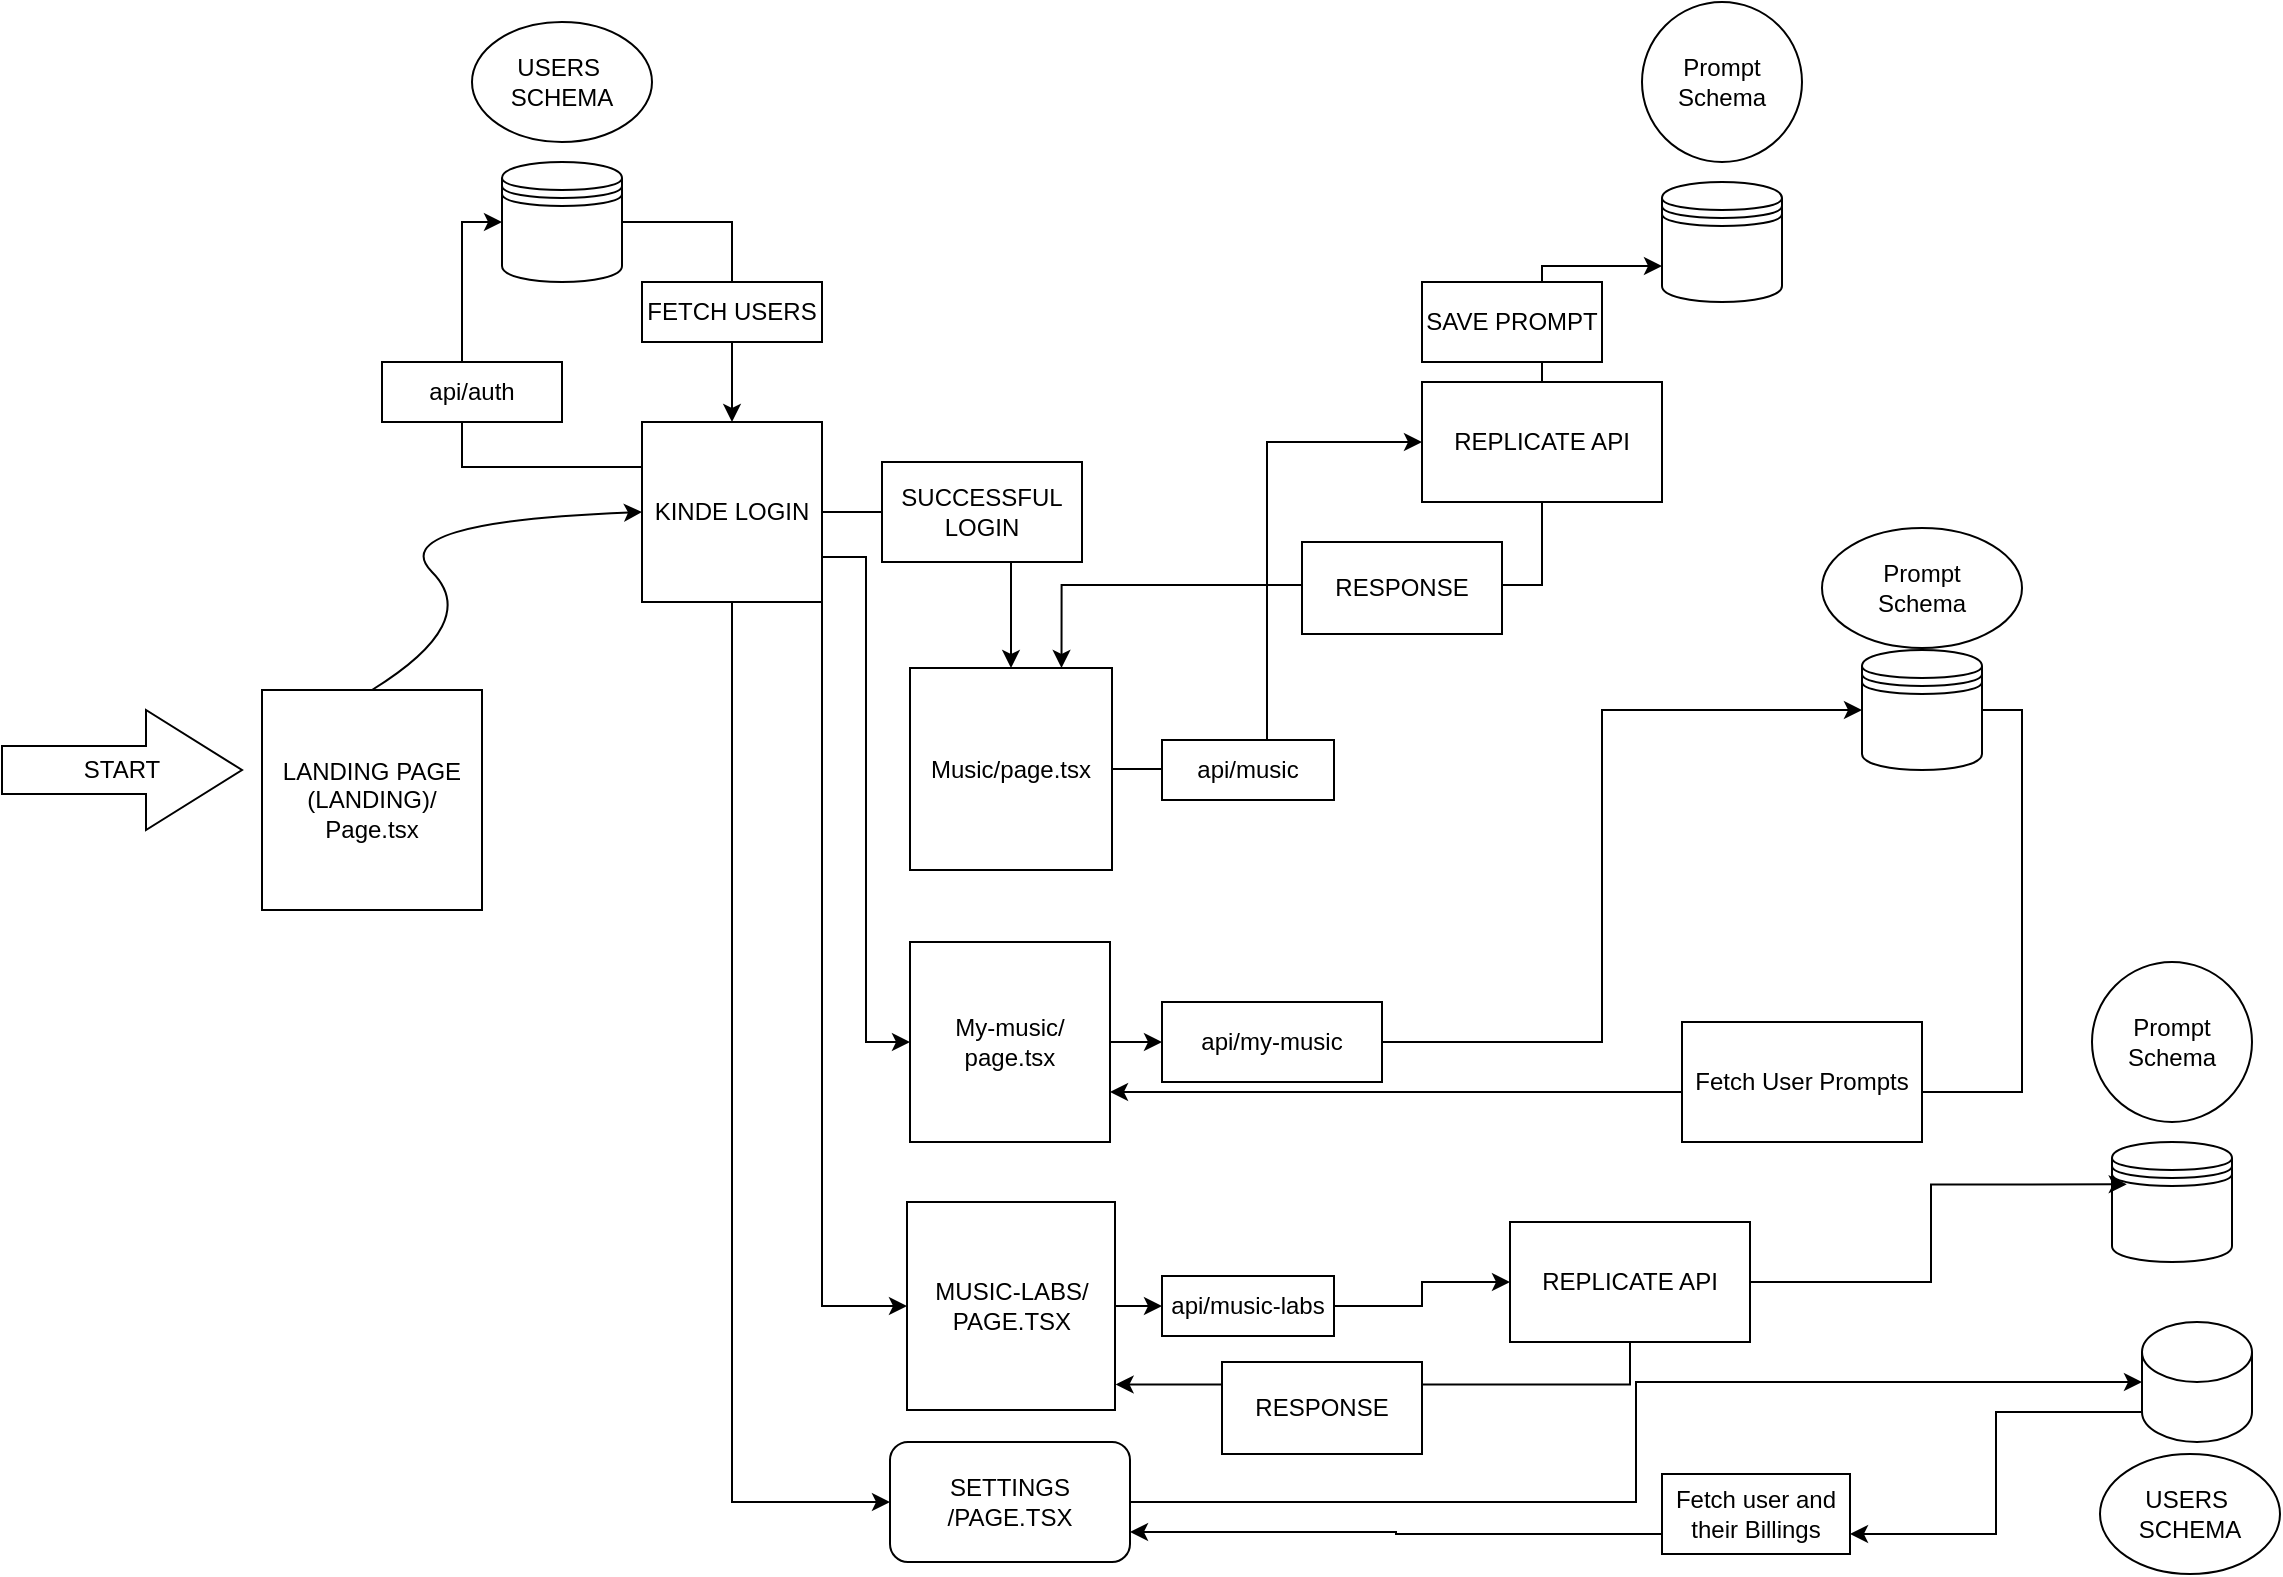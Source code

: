 <mxfile version="26.1.0">
  <diagram id="2f404044-711c-603c-8f00-f6bb4c023d3c" name="Page-1">
    <mxGraphModel dx="1603" dy="869" grid="1" gridSize="10" guides="1" tooltips="1" connect="1" arrows="1" fold="1" page="1" pageScale="1" pageWidth="1169" pageHeight="827" background="none" math="0" shadow="0">
      <root>
        <mxCell id="0" />
        <mxCell id="1" parent="0" />
        <mxCell id="w6lNRmHOkz5iN05SBwit-62" value="&lt;div&gt;LANDING PAGE&lt;/div&gt;(LANDING)/&lt;div&gt;Page.tsx&lt;/div&gt;" style="whiteSpace=wrap;html=1;aspect=fixed;" parent="1" vertex="1">
          <mxGeometry x="160" y="374" width="110" height="110" as="geometry" />
        </mxCell>
        <mxCell id="w6lNRmHOkz5iN05SBwit-70" value="START" style="shape=singleArrow;whiteSpace=wrap;html=1;arrowWidth=0.4;arrowSize=0.4;" parent="1" vertex="1">
          <mxGeometry x="30" y="384" width="120" height="60" as="geometry" />
        </mxCell>
        <mxCell id="w6lNRmHOkz5iN05SBwit-94" style="edgeStyle=orthogonalEdgeStyle;rounded=0;orthogonalLoop=1;jettySize=auto;html=1;exitX=1;exitY=0.5;exitDx=0;exitDy=0;" parent="1" source="w6lNRmHOkz5iN05SBwit-73" target="w6lNRmHOkz5iN05SBwit-78" edge="1">
          <mxGeometry relative="1" as="geometry" />
        </mxCell>
        <mxCell id="w6lNRmHOkz5iN05SBwit-95" style="edgeStyle=orthogonalEdgeStyle;rounded=0;orthogonalLoop=1;jettySize=auto;html=1;exitX=1;exitY=0.75;exitDx=0;exitDy=0;entryX=0;entryY=0.5;entryDx=0;entryDy=0;" parent="1" source="w6lNRmHOkz5iN05SBwit-73" target="w6lNRmHOkz5iN05SBwit-88" edge="1">
          <mxGeometry relative="1" as="geometry" />
        </mxCell>
        <mxCell id="w6lNRmHOkz5iN05SBwit-96" style="edgeStyle=orthogonalEdgeStyle;rounded=0;orthogonalLoop=1;jettySize=auto;html=1;exitX=1;exitY=1;exitDx=0;exitDy=0;entryX=0;entryY=0.5;entryDx=0;entryDy=0;" parent="1" source="w6lNRmHOkz5iN05SBwit-73" target="w6lNRmHOkz5iN05SBwit-89" edge="1">
          <mxGeometry relative="1" as="geometry" />
        </mxCell>
        <mxCell id="w6lNRmHOkz5iN05SBwit-98" style="edgeStyle=orthogonalEdgeStyle;rounded=0;orthogonalLoop=1;jettySize=auto;html=1;exitX=0.5;exitY=1;exitDx=0;exitDy=0;entryX=0;entryY=0.5;entryDx=0;entryDy=0;" parent="1" source="w6lNRmHOkz5iN05SBwit-73" target="w6lNRmHOkz5iN05SBwit-90" edge="1">
          <mxGeometry relative="1" as="geometry" />
        </mxCell>
        <mxCell id="AoAkg9saOt4DLkKhh4T2-7" style="edgeStyle=orthogonalEdgeStyle;rounded=0;orthogonalLoop=1;jettySize=auto;html=1;exitX=0;exitY=0.25;exitDx=0;exitDy=0;entryX=0;entryY=0.5;entryDx=0;entryDy=0;" edge="1" parent="1" source="w6lNRmHOkz5iN05SBwit-73" target="AoAkg9saOt4DLkKhh4T2-1">
          <mxGeometry relative="1" as="geometry" />
        </mxCell>
        <mxCell id="w6lNRmHOkz5iN05SBwit-73" value="KINDE LOGIN" style="whiteSpace=wrap;html=1;aspect=fixed;" parent="1" vertex="1">
          <mxGeometry x="350" y="240" width="90" height="90" as="geometry" />
        </mxCell>
        <mxCell id="w6lNRmHOkz5iN05SBwit-74" value="" style="curved=1;endArrow=classic;html=1;rounded=0;exitX=0.5;exitY=0;exitDx=0;exitDy=0;entryX=0;entryY=0.5;entryDx=0;entryDy=0;" parent="1" source="w6lNRmHOkz5iN05SBwit-62" target="w6lNRmHOkz5iN05SBwit-73" edge="1">
          <mxGeometry width="50" height="50" relative="1" as="geometry">
            <mxPoint x="220" y="340" as="sourcePoint" />
            <mxPoint x="270" y="290" as="targetPoint" />
            <Array as="points">
              <mxPoint x="270" y="340" />
              <mxPoint x="220" y="290" />
            </Array>
          </mxGeometry>
        </mxCell>
        <mxCell id="AoAkg9saOt4DLkKhh4T2-10" style="edgeStyle=orthogonalEdgeStyle;rounded=0;orthogonalLoop=1;jettySize=auto;html=1;exitX=1;exitY=0.5;exitDx=0;exitDy=0;entryX=0;entryY=0.5;entryDx=0;entryDy=0;" edge="1" parent="1" source="w6lNRmHOkz5iN05SBwit-78" target="AoAkg9saOt4DLkKhh4T2-9">
          <mxGeometry relative="1" as="geometry" />
        </mxCell>
        <mxCell id="w6lNRmHOkz5iN05SBwit-78" value="Music/page.tsx" style="whiteSpace=wrap;html=1;aspect=fixed;" parent="1" vertex="1">
          <mxGeometry x="484" y="363" width="101" height="101" as="geometry" />
        </mxCell>
        <mxCell id="w6lNRmHOkz5iN05SBwit-81" value="SUCCESSFUL&lt;div&gt;LOGIN&lt;/div&gt;" style="rounded=0;whiteSpace=wrap;html=1;" parent="1" vertex="1">
          <mxGeometry x="470" y="260" width="100" height="50" as="geometry" />
        </mxCell>
        <mxCell id="AoAkg9saOt4DLkKhh4T2-25" style="edgeStyle=orthogonalEdgeStyle;rounded=0;orthogonalLoop=1;jettySize=auto;html=1;exitX=1;exitY=0.5;exitDx=0;exitDy=0;entryX=0;entryY=0.5;entryDx=0;entryDy=0;" edge="1" parent="1" source="AoAkg9saOt4DLkKhh4T2-34" target="AoAkg9saOt4DLkKhh4T2-22">
          <mxGeometry relative="1" as="geometry">
            <Array as="points">
              <mxPoint x="830" y="550" />
              <mxPoint x="830" y="384" />
            </Array>
          </mxGeometry>
        </mxCell>
        <mxCell id="w6lNRmHOkz5iN05SBwit-88" value="My-music/&lt;div&gt;page.tsx&lt;/div&gt;" style="whiteSpace=wrap;html=1;aspect=fixed;" parent="1" vertex="1">
          <mxGeometry x="484" y="500" width="100" height="100" as="geometry" />
        </mxCell>
        <mxCell id="2mQl4zvkj71IMKmyPfzZ-3" style="edgeStyle=orthogonalEdgeStyle;rounded=0;orthogonalLoop=1;jettySize=auto;html=1;exitX=1;exitY=0.5;exitDx=0;exitDy=0;entryX=0;entryY=0.5;entryDx=0;entryDy=0;" edge="1" parent="1" source="2mQl4zvkj71IMKmyPfzZ-7" target="2mQl4zvkj71IMKmyPfzZ-2">
          <mxGeometry relative="1" as="geometry" />
        </mxCell>
        <mxCell id="w6lNRmHOkz5iN05SBwit-89" value="MUSIC-LABS/&lt;div&gt;PAGE.TSX&lt;/div&gt;" style="whiteSpace=wrap;html=1;aspect=fixed;" parent="1" vertex="1">
          <mxGeometry x="482.5" y="630" width="104" height="104" as="geometry" />
        </mxCell>
        <mxCell id="w6lNRmHOkz5iN05SBwit-90" value="SETTINGS&lt;div&gt;/PAGE.TSX&lt;/div&gt;" style="rounded=1;whiteSpace=wrap;html=1;" parent="1" vertex="1">
          <mxGeometry x="474" y="750" width="120" height="60" as="geometry" />
        </mxCell>
        <mxCell id="AoAkg9saOt4DLkKhh4T2-6" style="edgeStyle=orthogonalEdgeStyle;rounded=0;orthogonalLoop=1;jettySize=auto;html=1;exitX=1;exitY=0.5;exitDx=0;exitDy=0;" edge="1" parent="1" source="AoAkg9saOt4DLkKhh4T2-1" target="w6lNRmHOkz5iN05SBwit-73">
          <mxGeometry relative="1" as="geometry" />
        </mxCell>
        <mxCell id="AoAkg9saOt4DLkKhh4T2-1" value="" style="shape=datastore;whiteSpace=wrap;html=1;" vertex="1" parent="1">
          <mxGeometry x="280" y="110" width="60" height="60" as="geometry" />
        </mxCell>
        <mxCell id="AoAkg9saOt4DLkKhh4T2-8" value="FETCH USERS" style="rounded=0;whiteSpace=wrap;html=1;" vertex="1" parent="1">
          <mxGeometry x="350" y="170" width="90" height="30" as="geometry" />
        </mxCell>
        <mxCell id="AoAkg9saOt4DLkKhh4T2-15" style="edgeStyle=orthogonalEdgeStyle;rounded=0;orthogonalLoop=1;jettySize=auto;html=1;exitX=0.5;exitY=0;exitDx=0;exitDy=0;entryX=0;entryY=0.7;entryDx=0;entryDy=0;" edge="1" parent="1" source="AoAkg9saOt4DLkKhh4T2-9" target="AoAkg9saOt4DLkKhh4T2-13">
          <mxGeometry relative="1" as="geometry" />
        </mxCell>
        <mxCell id="AoAkg9saOt4DLkKhh4T2-33" style="edgeStyle=orthogonalEdgeStyle;rounded=0;orthogonalLoop=1;jettySize=auto;html=1;exitX=0.5;exitY=1;exitDx=0;exitDy=0;entryX=0.75;entryY=0;entryDx=0;entryDy=0;" edge="1" parent="1" source="AoAkg9saOt4DLkKhh4T2-9" target="w6lNRmHOkz5iN05SBwit-78">
          <mxGeometry relative="1" as="geometry" />
        </mxCell>
        <mxCell id="AoAkg9saOt4DLkKhh4T2-9" value="REPLICATE API" style="rounded=0;whiteSpace=wrap;html=1;" vertex="1" parent="1">
          <mxGeometry x="740" y="220" width="120" height="60" as="geometry" />
        </mxCell>
        <mxCell id="AoAkg9saOt4DLkKhh4T2-13" value="" style="shape=datastore;whiteSpace=wrap;html=1;" vertex="1" parent="1">
          <mxGeometry x="860" y="120" width="60" height="60" as="geometry" />
        </mxCell>
        <mxCell id="AoAkg9saOt4DLkKhh4T2-16" value="SAVE PROMPT" style="rounded=0;whiteSpace=wrap;html=1;" vertex="1" parent="1">
          <mxGeometry x="740" y="170" width="90" height="40" as="geometry" />
        </mxCell>
        <mxCell id="AoAkg9saOt4DLkKhh4T2-17" value="USERS&amp;nbsp;&lt;div&gt;SCHEMA&lt;/div&gt;" style="ellipse;whiteSpace=wrap;html=1;" vertex="1" parent="1">
          <mxGeometry x="265" y="40" width="90" height="60" as="geometry" />
        </mxCell>
        <mxCell id="AoAkg9saOt4DLkKhh4T2-18" value="Prompt Schema" style="ellipse;whiteSpace=wrap;html=1;aspect=fixed;" vertex="1" parent="1">
          <mxGeometry x="850" y="30" width="80" height="80" as="geometry" />
        </mxCell>
        <mxCell id="AoAkg9saOt4DLkKhh4T2-21" value="RESPONSE" style="rounded=0;whiteSpace=wrap;html=1;" vertex="1" parent="1">
          <mxGeometry x="680" y="300" width="100" height="46" as="geometry" />
        </mxCell>
        <mxCell id="AoAkg9saOt4DLkKhh4T2-26" style="edgeStyle=orthogonalEdgeStyle;rounded=0;orthogonalLoop=1;jettySize=auto;html=1;exitX=1;exitY=0.5;exitDx=0;exitDy=0;entryX=1;entryY=0.75;entryDx=0;entryDy=0;" edge="1" parent="1" source="AoAkg9saOt4DLkKhh4T2-22" target="w6lNRmHOkz5iN05SBwit-88">
          <mxGeometry relative="1" as="geometry" />
        </mxCell>
        <mxCell id="AoAkg9saOt4DLkKhh4T2-22" value="" style="shape=datastore;whiteSpace=wrap;html=1;" vertex="1" parent="1">
          <mxGeometry x="960" y="354" width="60" height="60" as="geometry" />
        </mxCell>
        <mxCell id="AoAkg9saOt4DLkKhh4T2-24" value="api/auth" style="rounded=0;whiteSpace=wrap;html=1;" vertex="1" parent="1">
          <mxGeometry x="220" y="210" width="90" height="30" as="geometry" />
        </mxCell>
        <mxCell id="AoAkg9saOt4DLkKhh4T2-27" value="api/music" style="rounded=0;whiteSpace=wrap;html=1;" vertex="1" parent="1">
          <mxGeometry x="610" y="399" width="86" height="30" as="geometry" />
        </mxCell>
        <mxCell id="AoAkg9saOt4DLkKhh4T2-35" value="" style="edgeStyle=orthogonalEdgeStyle;rounded=0;orthogonalLoop=1;jettySize=auto;html=1;exitX=1;exitY=0.5;exitDx=0;exitDy=0;entryX=0;entryY=0.5;entryDx=0;entryDy=0;" edge="1" parent="1" source="w6lNRmHOkz5iN05SBwit-88" target="AoAkg9saOt4DLkKhh4T2-34">
          <mxGeometry relative="1" as="geometry">
            <mxPoint x="584" y="550" as="sourcePoint" />
            <mxPoint x="960" y="384" as="targetPoint" />
            <Array as="points" />
          </mxGeometry>
        </mxCell>
        <mxCell id="AoAkg9saOt4DLkKhh4T2-34" value="api/my-music" style="rounded=0;whiteSpace=wrap;html=1;" vertex="1" parent="1">
          <mxGeometry x="610" y="530" width="110" height="40" as="geometry" />
        </mxCell>
        <mxCell id="AoAkg9saOt4DLkKhh4T2-36" value="Prompt&lt;br&gt;Schema" style="ellipse;whiteSpace=wrap;html=1;" vertex="1" parent="1">
          <mxGeometry x="940" y="293" width="100" height="60" as="geometry" />
        </mxCell>
        <mxCell id="AoAkg9saOt4DLkKhh4T2-37" value="Fetch User Prompts" style="rounded=0;whiteSpace=wrap;html=1;" vertex="1" parent="1">
          <mxGeometry x="870" y="540" width="120" height="60" as="geometry" />
        </mxCell>
        <mxCell id="2mQl4zvkj71IMKmyPfzZ-14" style="edgeStyle=orthogonalEdgeStyle;rounded=0;orthogonalLoop=1;jettySize=auto;html=1;exitX=0;exitY=1;exitDx=0;exitDy=-15;exitPerimeter=0;entryX=1;entryY=0.75;entryDx=0;entryDy=0;" edge="1" parent="1" source="AoAkg9saOt4DLkKhh4T2-39" target="2mQl4zvkj71IMKmyPfzZ-1">
          <mxGeometry relative="1" as="geometry" />
        </mxCell>
        <mxCell id="AoAkg9saOt4DLkKhh4T2-39" value="" style="shape=cylinder3;whiteSpace=wrap;html=1;boundedLbl=1;backgroundOutline=1;size=15;" vertex="1" parent="1">
          <mxGeometry x="1100" y="690" width="55" height="60" as="geometry" />
        </mxCell>
        <mxCell id="AoAkg9saOt4DLkKhh4T2-40" style="edgeStyle=orthogonalEdgeStyle;rounded=0;orthogonalLoop=1;jettySize=auto;html=1;exitX=1;exitY=0.5;exitDx=0;exitDy=0;entryX=0;entryY=0.5;entryDx=0;entryDy=0;entryPerimeter=0;" edge="1" parent="1" source="w6lNRmHOkz5iN05SBwit-90" target="AoAkg9saOt4DLkKhh4T2-39">
          <mxGeometry relative="1" as="geometry" />
        </mxCell>
        <mxCell id="2mQl4zvkj71IMKmyPfzZ-16" style="edgeStyle=orthogonalEdgeStyle;rounded=0;orthogonalLoop=1;jettySize=auto;html=1;exitX=0;exitY=0.75;exitDx=0;exitDy=0;entryX=1;entryY=0.75;entryDx=0;entryDy=0;" edge="1" parent="1" source="2mQl4zvkj71IMKmyPfzZ-1" target="w6lNRmHOkz5iN05SBwit-90">
          <mxGeometry relative="1" as="geometry" />
        </mxCell>
        <mxCell id="2mQl4zvkj71IMKmyPfzZ-1" value="Fetch user and their Billings" style="rounded=0;whiteSpace=wrap;html=1;" vertex="1" parent="1">
          <mxGeometry x="860" y="766" width="94" height="40" as="geometry" />
        </mxCell>
        <mxCell id="2mQl4zvkj71IMKmyPfzZ-2" value="REPLICATE API" style="rounded=0;whiteSpace=wrap;html=1;" vertex="1" parent="1">
          <mxGeometry x="784" y="640" width="120" height="60" as="geometry" />
        </mxCell>
        <mxCell id="2mQl4zvkj71IMKmyPfzZ-4" style="edgeStyle=orthogonalEdgeStyle;rounded=0;orthogonalLoop=1;jettySize=auto;html=1;exitX=0.5;exitY=1;exitDx=0;exitDy=0;entryX=1.003;entryY=0.877;entryDx=0;entryDy=0;entryPerimeter=0;" edge="1" parent="1" source="2mQl4zvkj71IMKmyPfzZ-2" target="w6lNRmHOkz5iN05SBwit-89">
          <mxGeometry relative="1" as="geometry" />
        </mxCell>
        <mxCell id="2mQl4zvkj71IMKmyPfzZ-5" value="RESPONSE" style="rounded=0;whiteSpace=wrap;html=1;" vertex="1" parent="1">
          <mxGeometry x="640" y="710" width="100" height="46" as="geometry" />
        </mxCell>
        <mxCell id="2mQl4zvkj71IMKmyPfzZ-6" value="USERS&amp;nbsp;&lt;div&gt;SCHEMA&lt;/div&gt;" style="ellipse;whiteSpace=wrap;html=1;" vertex="1" parent="1">
          <mxGeometry x="1079" y="756" width="90" height="60" as="geometry" />
        </mxCell>
        <mxCell id="2mQl4zvkj71IMKmyPfzZ-8" value="" style="edgeStyle=orthogonalEdgeStyle;rounded=0;orthogonalLoop=1;jettySize=auto;html=1;exitX=1;exitY=0.5;exitDx=0;exitDy=0;entryX=0;entryY=0.5;entryDx=0;entryDy=0;" edge="1" parent="1" source="w6lNRmHOkz5iN05SBwit-89" target="2mQl4zvkj71IMKmyPfzZ-7">
          <mxGeometry relative="1" as="geometry">
            <mxPoint x="587" y="682" as="sourcePoint" />
            <mxPoint x="784" y="670" as="targetPoint" />
          </mxGeometry>
        </mxCell>
        <mxCell id="2mQl4zvkj71IMKmyPfzZ-7" value="api/music-labs" style="rounded=0;whiteSpace=wrap;html=1;" vertex="1" parent="1">
          <mxGeometry x="610" y="667" width="86" height="30" as="geometry" />
        </mxCell>
        <mxCell id="2mQl4zvkj71IMKmyPfzZ-9" value="" style="shape=datastore;whiteSpace=wrap;html=1;" vertex="1" parent="1">
          <mxGeometry x="1085" y="600" width="60" height="60" as="geometry" />
        </mxCell>
        <mxCell id="2mQl4zvkj71IMKmyPfzZ-10" value="Prompt Schema" style="ellipse;whiteSpace=wrap;html=1;aspect=fixed;" vertex="1" parent="1">
          <mxGeometry x="1075" y="510" width="80" height="80" as="geometry" />
        </mxCell>
        <mxCell id="2mQl4zvkj71IMKmyPfzZ-11" style="edgeStyle=orthogonalEdgeStyle;rounded=0;orthogonalLoop=1;jettySize=auto;html=1;exitX=1;exitY=0.5;exitDx=0;exitDy=0;entryX=0.123;entryY=0.353;entryDx=0;entryDy=0;entryPerimeter=0;" edge="1" parent="1" source="2mQl4zvkj71IMKmyPfzZ-2" target="2mQl4zvkj71IMKmyPfzZ-9">
          <mxGeometry relative="1" as="geometry" />
        </mxCell>
      </root>
    </mxGraphModel>
  </diagram>
</mxfile>
